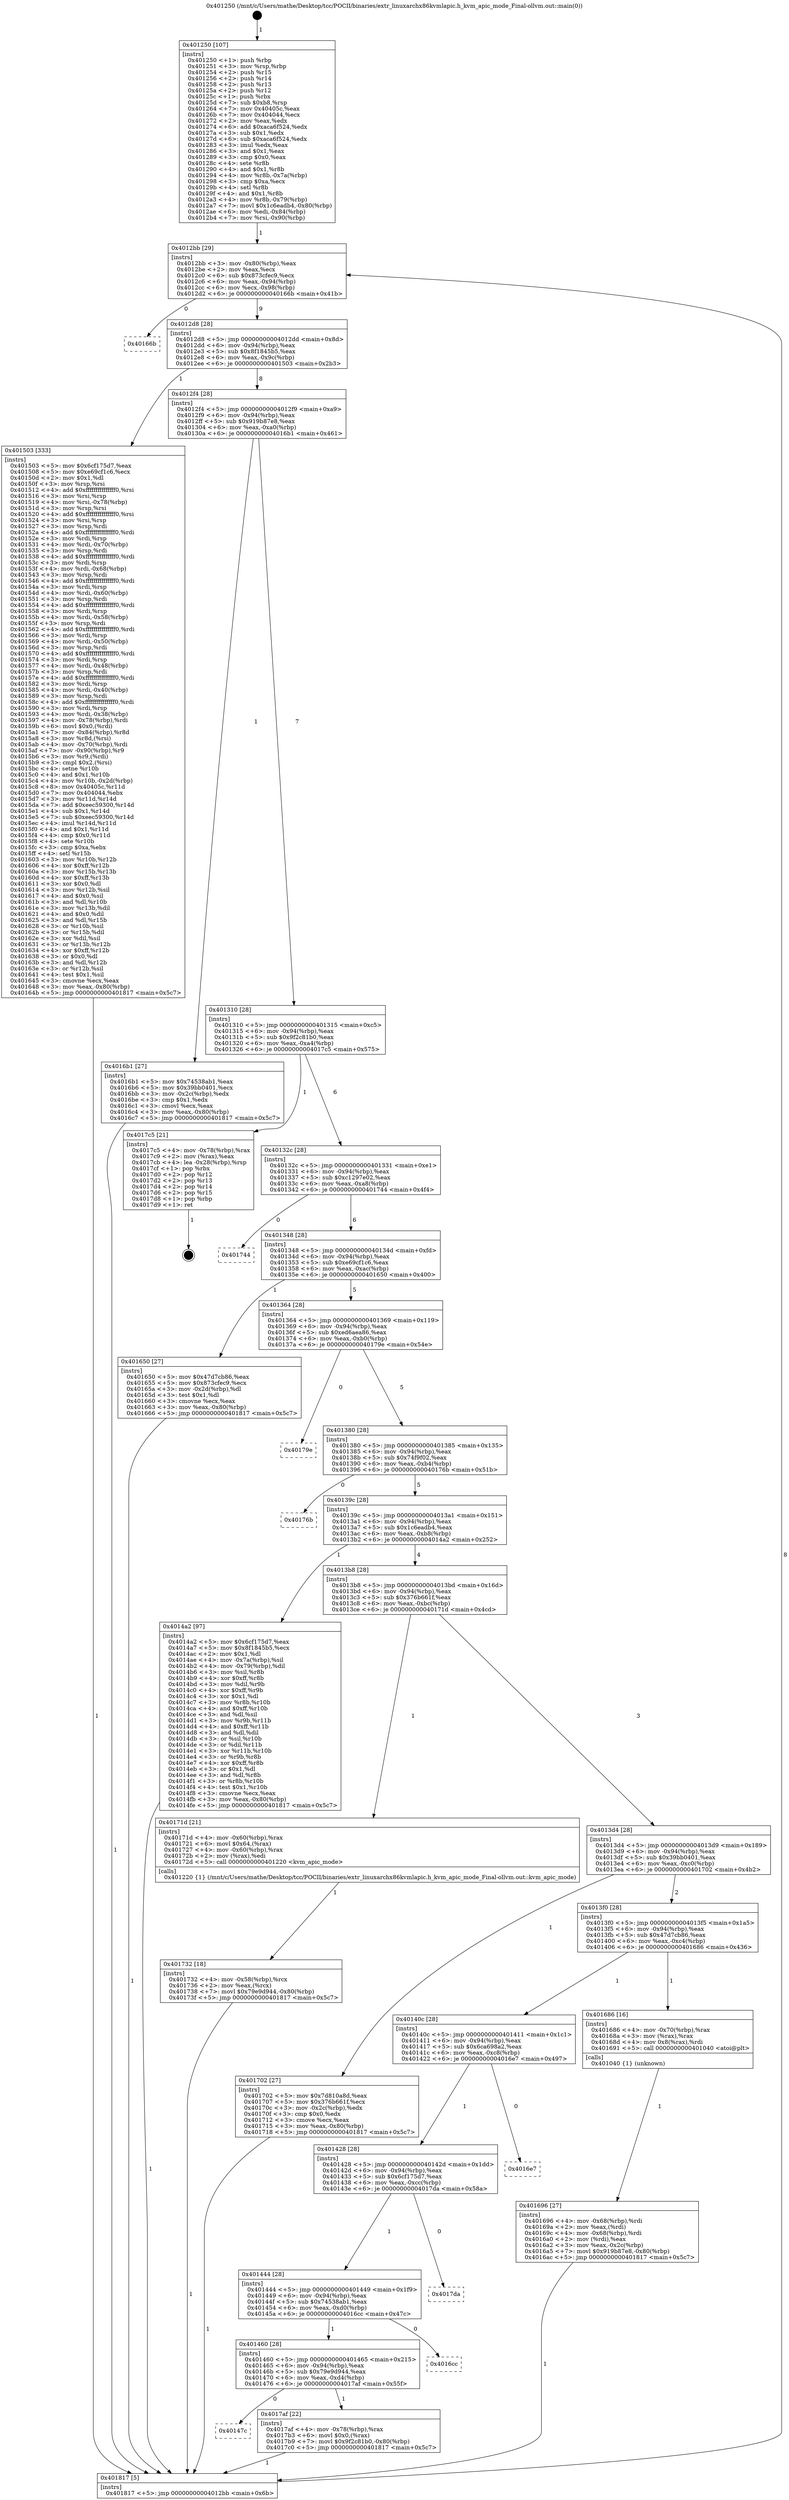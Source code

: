 digraph "0x401250" {
  label = "0x401250 (/mnt/c/Users/mathe/Desktop/tcc/POCII/binaries/extr_linuxarchx86kvmlapic.h_kvm_apic_mode_Final-ollvm.out::main(0))"
  labelloc = "t"
  node[shape=record]

  Entry [label="",width=0.3,height=0.3,shape=circle,fillcolor=black,style=filled]
  "0x4012bb" [label="{
     0x4012bb [29]\l
     | [instrs]\l
     &nbsp;&nbsp;0x4012bb \<+3\>: mov -0x80(%rbp),%eax\l
     &nbsp;&nbsp;0x4012be \<+2\>: mov %eax,%ecx\l
     &nbsp;&nbsp;0x4012c0 \<+6\>: sub $0x873cfec9,%ecx\l
     &nbsp;&nbsp;0x4012c6 \<+6\>: mov %eax,-0x94(%rbp)\l
     &nbsp;&nbsp;0x4012cc \<+6\>: mov %ecx,-0x98(%rbp)\l
     &nbsp;&nbsp;0x4012d2 \<+6\>: je 000000000040166b \<main+0x41b\>\l
  }"]
  "0x40166b" [label="{
     0x40166b\l
  }", style=dashed]
  "0x4012d8" [label="{
     0x4012d8 [28]\l
     | [instrs]\l
     &nbsp;&nbsp;0x4012d8 \<+5\>: jmp 00000000004012dd \<main+0x8d\>\l
     &nbsp;&nbsp;0x4012dd \<+6\>: mov -0x94(%rbp),%eax\l
     &nbsp;&nbsp;0x4012e3 \<+5\>: sub $0x8f1845b5,%eax\l
     &nbsp;&nbsp;0x4012e8 \<+6\>: mov %eax,-0x9c(%rbp)\l
     &nbsp;&nbsp;0x4012ee \<+6\>: je 0000000000401503 \<main+0x2b3\>\l
  }"]
  Exit [label="",width=0.3,height=0.3,shape=circle,fillcolor=black,style=filled,peripheries=2]
  "0x401503" [label="{
     0x401503 [333]\l
     | [instrs]\l
     &nbsp;&nbsp;0x401503 \<+5\>: mov $0x6cf175d7,%eax\l
     &nbsp;&nbsp;0x401508 \<+5\>: mov $0xe69cf1c6,%ecx\l
     &nbsp;&nbsp;0x40150d \<+2\>: mov $0x1,%dl\l
     &nbsp;&nbsp;0x40150f \<+3\>: mov %rsp,%rsi\l
     &nbsp;&nbsp;0x401512 \<+4\>: add $0xfffffffffffffff0,%rsi\l
     &nbsp;&nbsp;0x401516 \<+3\>: mov %rsi,%rsp\l
     &nbsp;&nbsp;0x401519 \<+4\>: mov %rsi,-0x78(%rbp)\l
     &nbsp;&nbsp;0x40151d \<+3\>: mov %rsp,%rsi\l
     &nbsp;&nbsp;0x401520 \<+4\>: add $0xfffffffffffffff0,%rsi\l
     &nbsp;&nbsp;0x401524 \<+3\>: mov %rsi,%rsp\l
     &nbsp;&nbsp;0x401527 \<+3\>: mov %rsp,%rdi\l
     &nbsp;&nbsp;0x40152a \<+4\>: add $0xfffffffffffffff0,%rdi\l
     &nbsp;&nbsp;0x40152e \<+3\>: mov %rdi,%rsp\l
     &nbsp;&nbsp;0x401531 \<+4\>: mov %rdi,-0x70(%rbp)\l
     &nbsp;&nbsp;0x401535 \<+3\>: mov %rsp,%rdi\l
     &nbsp;&nbsp;0x401538 \<+4\>: add $0xfffffffffffffff0,%rdi\l
     &nbsp;&nbsp;0x40153c \<+3\>: mov %rdi,%rsp\l
     &nbsp;&nbsp;0x40153f \<+4\>: mov %rdi,-0x68(%rbp)\l
     &nbsp;&nbsp;0x401543 \<+3\>: mov %rsp,%rdi\l
     &nbsp;&nbsp;0x401546 \<+4\>: add $0xfffffffffffffff0,%rdi\l
     &nbsp;&nbsp;0x40154a \<+3\>: mov %rdi,%rsp\l
     &nbsp;&nbsp;0x40154d \<+4\>: mov %rdi,-0x60(%rbp)\l
     &nbsp;&nbsp;0x401551 \<+3\>: mov %rsp,%rdi\l
     &nbsp;&nbsp;0x401554 \<+4\>: add $0xfffffffffffffff0,%rdi\l
     &nbsp;&nbsp;0x401558 \<+3\>: mov %rdi,%rsp\l
     &nbsp;&nbsp;0x40155b \<+4\>: mov %rdi,-0x58(%rbp)\l
     &nbsp;&nbsp;0x40155f \<+3\>: mov %rsp,%rdi\l
     &nbsp;&nbsp;0x401562 \<+4\>: add $0xfffffffffffffff0,%rdi\l
     &nbsp;&nbsp;0x401566 \<+3\>: mov %rdi,%rsp\l
     &nbsp;&nbsp;0x401569 \<+4\>: mov %rdi,-0x50(%rbp)\l
     &nbsp;&nbsp;0x40156d \<+3\>: mov %rsp,%rdi\l
     &nbsp;&nbsp;0x401570 \<+4\>: add $0xfffffffffffffff0,%rdi\l
     &nbsp;&nbsp;0x401574 \<+3\>: mov %rdi,%rsp\l
     &nbsp;&nbsp;0x401577 \<+4\>: mov %rdi,-0x48(%rbp)\l
     &nbsp;&nbsp;0x40157b \<+3\>: mov %rsp,%rdi\l
     &nbsp;&nbsp;0x40157e \<+4\>: add $0xfffffffffffffff0,%rdi\l
     &nbsp;&nbsp;0x401582 \<+3\>: mov %rdi,%rsp\l
     &nbsp;&nbsp;0x401585 \<+4\>: mov %rdi,-0x40(%rbp)\l
     &nbsp;&nbsp;0x401589 \<+3\>: mov %rsp,%rdi\l
     &nbsp;&nbsp;0x40158c \<+4\>: add $0xfffffffffffffff0,%rdi\l
     &nbsp;&nbsp;0x401590 \<+3\>: mov %rdi,%rsp\l
     &nbsp;&nbsp;0x401593 \<+4\>: mov %rdi,-0x38(%rbp)\l
     &nbsp;&nbsp;0x401597 \<+4\>: mov -0x78(%rbp),%rdi\l
     &nbsp;&nbsp;0x40159b \<+6\>: movl $0x0,(%rdi)\l
     &nbsp;&nbsp;0x4015a1 \<+7\>: mov -0x84(%rbp),%r8d\l
     &nbsp;&nbsp;0x4015a8 \<+3\>: mov %r8d,(%rsi)\l
     &nbsp;&nbsp;0x4015ab \<+4\>: mov -0x70(%rbp),%rdi\l
     &nbsp;&nbsp;0x4015af \<+7\>: mov -0x90(%rbp),%r9\l
     &nbsp;&nbsp;0x4015b6 \<+3\>: mov %r9,(%rdi)\l
     &nbsp;&nbsp;0x4015b9 \<+3\>: cmpl $0x2,(%rsi)\l
     &nbsp;&nbsp;0x4015bc \<+4\>: setne %r10b\l
     &nbsp;&nbsp;0x4015c0 \<+4\>: and $0x1,%r10b\l
     &nbsp;&nbsp;0x4015c4 \<+4\>: mov %r10b,-0x2d(%rbp)\l
     &nbsp;&nbsp;0x4015c8 \<+8\>: mov 0x40405c,%r11d\l
     &nbsp;&nbsp;0x4015d0 \<+7\>: mov 0x404044,%ebx\l
     &nbsp;&nbsp;0x4015d7 \<+3\>: mov %r11d,%r14d\l
     &nbsp;&nbsp;0x4015da \<+7\>: add $0xeec59300,%r14d\l
     &nbsp;&nbsp;0x4015e1 \<+4\>: sub $0x1,%r14d\l
     &nbsp;&nbsp;0x4015e5 \<+7\>: sub $0xeec59300,%r14d\l
     &nbsp;&nbsp;0x4015ec \<+4\>: imul %r14d,%r11d\l
     &nbsp;&nbsp;0x4015f0 \<+4\>: and $0x1,%r11d\l
     &nbsp;&nbsp;0x4015f4 \<+4\>: cmp $0x0,%r11d\l
     &nbsp;&nbsp;0x4015f8 \<+4\>: sete %r10b\l
     &nbsp;&nbsp;0x4015fc \<+3\>: cmp $0xa,%ebx\l
     &nbsp;&nbsp;0x4015ff \<+4\>: setl %r15b\l
     &nbsp;&nbsp;0x401603 \<+3\>: mov %r10b,%r12b\l
     &nbsp;&nbsp;0x401606 \<+4\>: xor $0xff,%r12b\l
     &nbsp;&nbsp;0x40160a \<+3\>: mov %r15b,%r13b\l
     &nbsp;&nbsp;0x40160d \<+4\>: xor $0xff,%r13b\l
     &nbsp;&nbsp;0x401611 \<+3\>: xor $0x0,%dl\l
     &nbsp;&nbsp;0x401614 \<+3\>: mov %r12b,%sil\l
     &nbsp;&nbsp;0x401617 \<+4\>: and $0x0,%sil\l
     &nbsp;&nbsp;0x40161b \<+3\>: and %dl,%r10b\l
     &nbsp;&nbsp;0x40161e \<+3\>: mov %r13b,%dil\l
     &nbsp;&nbsp;0x401621 \<+4\>: and $0x0,%dil\l
     &nbsp;&nbsp;0x401625 \<+3\>: and %dl,%r15b\l
     &nbsp;&nbsp;0x401628 \<+3\>: or %r10b,%sil\l
     &nbsp;&nbsp;0x40162b \<+3\>: or %r15b,%dil\l
     &nbsp;&nbsp;0x40162e \<+3\>: xor %dil,%sil\l
     &nbsp;&nbsp;0x401631 \<+3\>: or %r13b,%r12b\l
     &nbsp;&nbsp;0x401634 \<+4\>: xor $0xff,%r12b\l
     &nbsp;&nbsp;0x401638 \<+3\>: or $0x0,%dl\l
     &nbsp;&nbsp;0x40163b \<+3\>: and %dl,%r12b\l
     &nbsp;&nbsp;0x40163e \<+3\>: or %r12b,%sil\l
     &nbsp;&nbsp;0x401641 \<+4\>: test $0x1,%sil\l
     &nbsp;&nbsp;0x401645 \<+3\>: cmovne %ecx,%eax\l
     &nbsp;&nbsp;0x401648 \<+3\>: mov %eax,-0x80(%rbp)\l
     &nbsp;&nbsp;0x40164b \<+5\>: jmp 0000000000401817 \<main+0x5c7\>\l
  }"]
  "0x4012f4" [label="{
     0x4012f4 [28]\l
     | [instrs]\l
     &nbsp;&nbsp;0x4012f4 \<+5\>: jmp 00000000004012f9 \<main+0xa9\>\l
     &nbsp;&nbsp;0x4012f9 \<+6\>: mov -0x94(%rbp),%eax\l
     &nbsp;&nbsp;0x4012ff \<+5\>: sub $0x919b87e8,%eax\l
     &nbsp;&nbsp;0x401304 \<+6\>: mov %eax,-0xa0(%rbp)\l
     &nbsp;&nbsp;0x40130a \<+6\>: je 00000000004016b1 \<main+0x461\>\l
  }"]
  "0x40147c" [label="{
     0x40147c\l
  }", style=dashed]
  "0x4016b1" [label="{
     0x4016b1 [27]\l
     | [instrs]\l
     &nbsp;&nbsp;0x4016b1 \<+5\>: mov $0x74538ab1,%eax\l
     &nbsp;&nbsp;0x4016b6 \<+5\>: mov $0x39bb0401,%ecx\l
     &nbsp;&nbsp;0x4016bb \<+3\>: mov -0x2c(%rbp),%edx\l
     &nbsp;&nbsp;0x4016be \<+3\>: cmp $0x1,%edx\l
     &nbsp;&nbsp;0x4016c1 \<+3\>: cmovl %ecx,%eax\l
     &nbsp;&nbsp;0x4016c4 \<+3\>: mov %eax,-0x80(%rbp)\l
     &nbsp;&nbsp;0x4016c7 \<+5\>: jmp 0000000000401817 \<main+0x5c7\>\l
  }"]
  "0x401310" [label="{
     0x401310 [28]\l
     | [instrs]\l
     &nbsp;&nbsp;0x401310 \<+5\>: jmp 0000000000401315 \<main+0xc5\>\l
     &nbsp;&nbsp;0x401315 \<+6\>: mov -0x94(%rbp),%eax\l
     &nbsp;&nbsp;0x40131b \<+5\>: sub $0x9f2c81b0,%eax\l
     &nbsp;&nbsp;0x401320 \<+6\>: mov %eax,-0xa4(%rbp)\l
     &nbsp;&nbsp;0x401326 \<+6\>: je 00000000004017c5 \<main+0x575\>\l
  }"]
  "0x4017af" [label="{
     0x4017af [22]\l
     | [instrs]\l
     &nbsp;&nbsp;0x4017af \<+4\>: mov -0x78(%rbp),%rax\l
     &nbsp;&nbsp;0x4017b3 \<+6\>: movl $0x0,(%rax)\l
     &nbsp;&nbsp;0x4017b9 \<+7\>: movl $0x9f2c81b0,-0x80(%rbp)\l
     &nbsp;&nbsp;0x4017c0 \<+5\>: jmp 0000000000401817 \<main+0x5c7\>\l
  }"]
  "0x4017c5" [label="{
     0x4017c5 [21]\l
     | [instrs]\l
     &nbsp;&nbsp;0x4017c5 \<+4\>: mov -0x78(%rbp),%rax\l
     &nbsp;&nbsp;0x4017c9 \<+2\>: mov (%rax),%eax\l
     &nbsp;&nbsp;0x4017cb \<+4\>: lea -0x28(%rbp),%rsp\l
     &nbsp;&nbsp;0x4017cf \<+1\>: pop %rbx\l
     &nbsp;&nbsp;0x4017d0 \<+2\>: pop %r12\l
     &nbsp;&nbsp;0x4017d2 \<+2\>: pop %r13\l
     &nbsp;&nbsp;0x4017d4 \<+2\>: pop %r14\l
     &nbsp;&nbsp;0x4017d6 \<+2\>: pop %r15\l
     &nbsp;&nbsp;0x4017d8 \<+1\>: pop %rbp\l
     &nbsp;&nbsp;0x4017d9 \<+1\>: ret\l
  }"]
  "0x40132c" [label="{
     0x40132c [28]\l
     | [instrs]\l
     &nbsp;&nbsp;0x40132c \<+5\>: jmp 0000000000401331 \<main+0xe1\>\l
     &nbsp;&nbsp;0x401331 \<+6\>: mov -0x94(%rbp),%eax\l
     &nbsp;&nbsp;0x401337 \<+5\>: sub $0xc1297e02,%eax\l
     &nbsp;&nbsp;0x40133c \<+6\>: mov %eax,-0xa8(%rbp)\l
     &nbsp;&nbsp;0x401342 \<+6\>: je 0000000000401744 \<main+0x4f4\>\l
  }"]
  "0x401460" [label="{
     0x401460 [28]\l
     | [instrs]\l
     &nbsp;&nbsp;0x401460 \<+5\>: jmp 0000000000401465 \<main+0x215\>\l
     &nbsp;&nbsp;0x401465 \<+6\>: mov -0x94(%rbp),%eax\l
     &nbsp;&nbsp;0x40146b \<+5\>: sub $0x79e9d944,%eax\l
     &nbsp;&nbsp;0x401470 \<+6\>: mov %eax,-0xd4(%rbp)\l
     &nbsp;&nbsp;0x401476 \<+6\>: je 00000000004017af \<main+0x55f\>\l
  }"]
  "0x401744" [label="{
     0x401744\l
  }", style=dashed]
  "0x401348" [label="{
     0x401348 [28]\l
     | [instrs]\l
     &nbsp;&nbsp;0x401348 \<+5\>: jmp 000000000040134d \<main+0xfd\>\l
     &nbsp;&nbsp;0x40134d \<+6\>: mov -0x94(%rbp),%eax\l
     &nbsp;&nbsp;0x401353 \<+5\>: sub $0xe69cf1c6,%eax\l
     &nbsp;&nbsp;0x401358 \<+6\>: mov %eax,-0xac(%rbp)\l
     &nbsp;&nbsp;0x40135e \<+6\>: je 0000000000401650 \<main+0x400\>\l
  }"]
  "0x4016cc" [label="{
     0x4016cc\l
  }", style=dashed]
  "0x401650" [label="{
     0x401650 [27]\l
     | [instrs]\l
     &nbsp;&nbsp;0x401650 \<+5\>: mov $0x47d7cb86,%eax\l
     &nbsp;&nbsp;0x401655 \<+5\>: mov $0x873cfec9,%ecx\l
     &nbsp;&nbsp;0x40165a \<+3\>: mov -0x2d(%rbp),%dl\l
     &nbsp;&nbsp;0x40165d \<+3\>: test $0x1,%dl\l
     &nbsp;&nbsp;0x401660 \<+3\>: cmovne %ecx,%eax\l
     &nbsp;&nbsp;0x401663 \<+3\>: mov %eax,-0x80(%rbp)\l
     &nbsp;&nbsp;0x401666 \<+5\>: jmp 0000000000401817 \<main+0x5c7\>\l
  }"]
  "0x401364" [label="{
     0x401364 [28]\l
     | [instrs]\l
     &nbsp;&nbsp;0x401364 \<+5\>: jmp 0000000000401369 \<main+0x119\>\l
     &nbsp;&nbsp;0x401369 \<+6\>: mov -0x94(%rbp),%eax\l
     &nbsp;&nbsp;0x40136f \<+5\>: sub $0xed6aea86,%eax\l
     &nbsp;&nbsp;0x401374 \<+6\>: mov %eax,-0xb0(%rbp)\l
     &nbsp;&nbsp;0x40137a \<+6\>: je 000000000040179e \<main+0x54e\>\l
  }"]
  "0x401444" [label="{
     0x401444 [28]\l
     | [instrs]\l
     &nbsp;&nbsp;0x401444 \<+5\>: jmp 0000000000401449 \<main+0x1f9\>\l
     &nbsp;&nbsp;0x401449 \<+6\>: mov -0x94(%rbp),%eax\l
     &nbsp;&nbsp;0x40144f \<+5\>: sub $0x74538ab1,%eax\l
     &nbsp;&nbsp;0x401454 \<+6\>: mov %eax,-0xd0(%rbp)\l
     &nbsp;&nbsp;0x40145a \<+6\>: je 00000000004016cc \<main+0x47c\>\l
  }"]
  "0x40179e" [label="{
     0x40179e\l
  }", style=dashed]
  "0x401380" [label="{
     0x401380 [28]\l
     | [instrs]\l
     &nbsp;&nbsp;0x401380 \<+5\>: jmp 0000000000401385 \<main+0x135\>\l
     &nbsp;&nbsp;0x401385 \<+6\>: mov -0x94(%rbp),%eax\l
     &nbsp;&nbsp;0x40138b \<+5\>: sub $0x74f9f02,%eax\l
     &nbsp;&nbsp;0x401390 \<+6\>: mov %eax,-0xb4(%rbp)\l
     &nbsp;&nbsp;0x401396 \<+6\>: je 000000000040176b \<main+0x51b\>\l
  }"]
  "0x4017da" [label="{
     0x4017da\l
  }", style=dashed]
  "0x40176b" [label="{
     0x40176b\l
  }", style=dashed]
  "0x40139c" [label="{
     0x40139c [28]\l
     | [instrs]\l
     &nbsp;&nbsp;0x40139c \<+5\>: jmp 00000000004013a1 \<main+0x151\>\l
     &nbsp;&nbsp;0x4013a1 \<+6\>: mov -0x94(%rbp),%eax\l
     &nbsp;&nbsp;0x4013a7 \<+5\>: sub $0x1c6eadb4,%eax\l
     &nbsp;&nbsp;0x4013ac \<+6\>: mov %eax,-0xb8(%rbp)\l
     &nbsp;&nbsp;0x4013b2 \<+6\>: je 00000000004014a2 \<main+0x252\>\l
  }"]
  "0x401428" [label="{
     0x401428 [28]\l
     | [instrs]\l
     &nbsp;&nbsp;0x401428 \<+5\>: jmp 000000000040142d \<main+0x1dd\>\l
     &nbsp;&nbsp;0x40142d \<+6\>: mov -0x94(%rbp),%eax\l
     &nbsp;&nbsp;0x401433 \<+5\>: sub $0x6cf175d7,%eax\l
     &nbsp;&nbsp;0x401438 \<+6\>: mov %eax,-0xcc(%rbp)\l
     &nbsp;&nbsp;0x40143e \<+6\>: je 00000000004017da \<main+0x58a\>\l
  }"]
  "0x4014a2" [label="{
     0x4014a2 [97]\l
     | [instrs]\l
     &nbsp;&nbsp;0x4014a2 \<+5\>: mov $0x6cf175d7,%eax\l
     &nbsp;&nbsp;0x4014a7 \<+5\>: mov $0x8f1845b5,%ecx\l
     &nbsp;&nbsp;0x4014ac \<+2\>: mov $0x1,%dl\l
     &nbsp;&nbsp;0x4014ae \<+4\>: mov -0x7a(%rbp),%sil\l
     &nbsp;&nbsp;0x4014b2 \<+4\>: mov -0x79(%rbp),%dil\l
     &nbsp;&nbsp;0x4014b6 \<+3\>: mov %sil,%r8b\l
     &nbsp;&nbsp;0x4014b9 \<+4\>: xor $0xff,%r8b\l
     &nbsp;&nbsp;0x4014bd \<+3\>: mov %dil,%r9b\l
     &nbsp;&nbsp;0x4014c0 \<+4\>: xor $0xff,%r9b\l
     &nbsp;&nbsp;0x4014c4 \<+3\>: xor $0x1,%dl\l
     &nbsp;&nbsp;0x4014c7 \<+3\>: mov %r8b,%r10b\l
     &nbsp;&nbsp;0x4014ca \<+4\>: and $0xff,%r10b\l
     &nbsp;&nbsp;0x4014ce \<+3\>: and %dl,%sil\l
     &nbsp;&nbsp;0x4014d1 \<+3\>: mov %r9b,%r11b\l
     &nbsp;&nbsp;0x4014d4 \<+4\>: and $0xff,%r11b\l
     &nbsp;&nbsp;0x4014d8 \<+3\>: and %dl,%dil\l
     &nbsp;&nbsp;0x4014db \<+3\>: or %sil,%r10b\l
     &nbsp;&nbsp;0x4014de \<+3\>: or %dil,%r11b\l
     &nbsp;&nbsp;0x4014e1 \<+3\>: xor %r11b,%r10b\l
     &nbsp;&nbsp;0x4014e4 \<+3\>: or %r9b,%r8b\l
     &nbsp;&nbsp;0x4014e7 \<+4\>: xor $0xff,%r8b\l
     &nbsp;&nbsp;0x4014eb \<+3\>: or $0x1,%dl\l
     &nbsp;&nbsp;0x4014ee \<+3\>: and %dl,%r8b\l
     &nbsp;&nbsp;0x4014f1 \<+3\>: or %r8b,%r10b\l
     &nbsp;&nbsp;0x4014f4 \<+4\>: test $0x1,%r10b\l
     &nbsp;&nbsp;0x4014f8 \<+3\>: cmovne %ecx,%eax\l
     &nbsp;&nbsp;0x4014fb \<+3\>: mov %eax,-0x80(%rbp)\l
     &nbsp;&nbsp;0x4014fe \<+5\>: jmp 0000000000401817 \<main+0x5c7\>\l
  }"]
  "0x4013b8" [label="{
     0x4013b8 [28]\l
     | [instrs]\l
     &nbsp;&nbsp;0x4013b8 \<+5\>: jmp 00000000004013bd \<main+0x16d\>\l
     &nbsp;&nbsp;0x4013bd \<+6\>: mov -0x94(%rbp),%eax\l
     &nbsp;&nbsp;0x4013c3 \<+5\>: sub $0x376b661f,%eax\l
     &nbsp;&nbsp;0x4013c8 \<+6\>: mov %eax,-0xbc(%rbp)\l
     &nbsp;&nbsp;0x4013ce \<+6\>: je 000000000040171d \<main+0x4cd\>\l
  }"]
  "0x401817" [label="{
     0x401817 [5]\l
     | [instrs]\l
     &nbsp;&nbsp;0x401817 \<+5\>: jmp 00000000004012bb \<main+0x6b\>\l
  }"]
  "0x401250" [label="{
     0x401250 [107]\l
     | [instrs]\l
     &nbsp;&nbsp;0x401250 \<+1\>: push %rbp\l
     &nbsp;&nbsp;0x401251 \<+3\>: mov %rsp,%rbp\l
     &nbsp;&nbsp;0x401254 \<+2\>: push %r15\l
     &nbsp;&nbsp;0x401256 \<+2\>: push %r14\l
     &nbsp;&nbsp;0x401258 \<+2\>: push %r13\l
     &nbsp;&nbsp;0x40125a \<+2\>: push %r12\l
     &nbsp;&nbsp;0x40125c \<+1\>: push %rbx\l
     &nbsp;&nbsp;0x40125d \<+7\>: sub $0xb8,%rsp\l
     &nbsp;&nbsp;0x401264 \<+7\>: mov 0x40405c,%eax\l
     &nbsp;&nbsp;0x40126b \<+7\>: mov 0x404044,%ecx\l
     &nbsp;&nbsp;0x401272 \<+2\>: mov %eax,%edx\l
     &nbsp;&nbsp;0x401274 \<+6\>: add $0xaca6f524,%edx\l
     &nbsp;&nbsp;0x40127a \<+3\>: sub $0x1,%edx\l
     &nbsp;&nbsp;0x40127d \<+6\>: sub $0xaca6f524,%edx\l
     &nbsp;&nbsp;0x401283 \<+3\>: imul %edx,%eax\l
     &nbsp;&nbsp;0x401286 \<+3\>: and $0x1,%eax\l
     &nbsp;&nbsp;0x401289 \<+3\>: cmp $0x0,%eax\l
     &nbsp;&nbsp;0x40128c \<+4\>: sete %r8b\l
     &nbsp;&nbsp;0x401290 \<+4\>: and $0x1,%r8b\l
     &nbsp;&nbsp;0x401294 \<+4\>: mov %r8b,-0x7a(%rbp)\l
     &nbsp;&nbsp;0x401298 \<+3\>: cmp $0xa,%ecx\l
     &nbsp;&nbsp;0x40129b \<+4\>: setl %r8b\l
     &nbsp;&nbsp;0x40129f \<+4\>: and $0x1,%r8b\l
     &nbsp;&nbsp;0x4012a3 \<+4\>: mov %r8b,-0x79(%rbp)\l
     &nbsp;&nbsp;0x4012a7 \<+7\>: movl $0x1c6eadb4,-0x80(%rbp)\l
     &nbsp;&nbsp;0x4012ae \<+6\>: mov %edi,-0x84(%rbp)\l
     &nbsp;&nbsp;0x4012b4 \<+7\>: mov %rsi,-0x90(%rbp)\l
  }"]
  "0x4016e7" [label="{
     0x4016e7\l
  }", style=dashed]
  "0x401732" [label="{
     0x401732 [18]\l
     | [instrs]\l
     &nbsp;&nbsp;0x401732 \<+4\>: mov -0x58(%rbp),%rcx\l
     &nbsp;&nbsp;0x401736 \<+2\>: mov %eax,(%rcx)\l
     &nbsp;&nbsp;0x401738 \<+7\>: movl $0x79e9d944,-0x80(%rbp)\l
     &nbsp;&nbsp;0x40173f \<+5\>: jmp 0000000000401817 \<main+0x5c7\>\l
  }"]
  "0x40171d" [label="{
     0x40171d [21]\l
     | [instrs]\l
     &nbsp;&nbsp;0x40171d \<+4\>: mov -0x60(%rbp),%rax\l
     &nbsp;&nbsp;0x401721 \<+6\>: movl $0x64,(%rax)\l
     &nbsp;&nbsp;0x401727 \<+4\>: mov -0x60(%rbp),%rax\l
     &nbsp;&nbsp;0x40172b \<+2\>: mov (%rax),%edi\l
     &nbsp;&nbsp;0x40172d \<+5\>: call 0000000000401220 \<kvm_apic_mode\>\l
     | [calls]\l
     &nbsp;&nbsp;0x401220 \{1\} (/mnt/c/Users/mathe/Desktop/tcc/POCII/binaries/extr_linuxarchx86kvmlapic.h_kvm_apic_mode_Final-ollvm.out::kvm_apic_mode)\l
  }"]
  "0x4013d4" [label="{
     0x4013d4 [28]\l
     | [instrs]\l
     &nbsp;&nbsp;0x4013d4 \<+5\>: jmp 00000000004013d9 \<main+0x189\>\l
     &nbsp;&nbsp;0x4013d9 \<+6\>: mov -0x94(%rbp),%eax\l
     &nbsp;&nbsp;0x4013df \<+5\>: sub $0x39bb0401,%eax\l
     &nbsp;&nbsp;0x4013e4 \<+6\>: mov %eax,-0xc0(%rbp)\l
     &nbsp;&nbsp;0x4013ea \<+6\>: je 0000000000401702 \<main+0x4b2\>\l
  }"]
  "0x401696" [label="{
     0x401696 [27]\l
     | [instrs]\l
     &nbsp;&nbsp;0x401696 \<+4\>: mov -0x68(%rbp),%rdi\l
     &nbsp;&nbsp;0x40169a \<+2\>: mov %eax,(%rdi)\l
     &nbsp;&nbsp;0x40169c \<+4\>: mov -0x68(%rbp),%rdi\l
     &nbsp;&nbsp;0x4016a0 \<+2\>: mov (%rdi),%eax\l
     &nbsp;&nbsp;0x4016a2 \<+3\>: mov %eax,-0x2c(%rbp)\l
     &nbsp;&nbsp;0x4016a5 \<+7\>: movl $0x919b87e8,-0x80(%rbp)\l
     &nbsp;&nbsp;0x4016ac \<+5\>: jmp 0000000000401817 \<main+0x5c7\>\l
  }"]
  "0x401702" [label="{
     0x401702 [27]\l
     | [instrs]\l
     &nbsp;&nbsp;0x401702 \<+5\>: mov $0x7d810a8d,%eax\l
     &nbsp;&nbsp;0x401707 \<+5\>: mov $0x376b661f,%ecx\l
     &nbsp;&nbsp;0x40170c \<+3\>: mov -0x2c(%rbp),%edx\l
     &nbsp;&nbsp;0x40170f \<+3\>: cmp $0x0,%edx\l
     &nbsp;&nbsp;0x401712 \<+3\>: cmove %ecx,%eax\l
     &nbsp;&nbsp;0x401715 \<+3\>: mov %eax,-0x80(%rbp)\l
     &nbsp;&nbsp;0x401718 \<+5\>: jmp 0000000000401817 \<main+0x5c7\>\l
  }"]
  "0x4013f0" [label="{
     0x4013f0 [28]\l
     | [instrs]\l
     &nbsp;&nbsp;0x4013f0 \<+5\>: jmp 00000000004013f5 \<main+0x1a5\>\l
     &nbsp;&nbsp;0x4013f5 \<+6\>: mov -0x94(%rbp),%eax\l
     &nbsp;&nbsp;0x4013fb \<+5\>: sub $0x47d7cb86,%eax\l
     &nbsp;&nbsp;0x401400 \<+6\>: mov %eax,-0xc4(%rbp)\l
     &nbsp;&nbsp;0x401406 \<+6\>: je 0000000000401686 \<main+0x436\>\l
  }"]
  "0x40140c" [label="{
     0x40140c [28]\l
     | [instrs]\l
     &nbsp;&nbsp;0x40140c \<+5\>: jmp 0000000000401411 \<main+0x1c1\>\l
     &nbsp;&nbsp;0x401411 \<+6\>: mov -0x94(%rbp),%eax\l
     &nbsp;&nbsp;0x401417 \<+5\>: sub $0x6ca698a2,%eax\l
     &nbsp;&nbsp;0x40141c \<+6\>: mov %eax,-0xc8(%rbp)\l
     &nbsp;&nbsp;0x401422 \<+6\>: je 00000000004016e7 \<main+0x497\>\l
  }"]
  "0x401686" [label="{
     0x401686 [16]\l
     | [instrs]\l
     &nbsp;&nbsp;0x401686 \<+4\>: mov -0x70(%rbp),%rax\l
     &nbsp;&nbsp;0x40168a \<+3\>: mov (%rax),%rax\l
     &nbsp;&nbsp;0x40168d \<+4\>: mov 0x8(%rax),%rdi\l
     &nbsp;&nbsp;0x401691 \<+5\>: call 0000000000401040 \<atoi@plt\>\l
     | [calls]\l
     &nbsp;&nbsp;0x401040 \{1\} (unknown)\l
  }"]
  Entry -> "0x401250" [label=" 1"]
  "0x4012bb" -> "0x40166b" [label=" 0"]
  "0x4012bb" -> "0x4012d8" [label=" 9"]
  "0x4017c5" -> Exit [label=" 1"]
  "0x4012d8" -> "0x401503" [label=" 1"]
  "0x4012d8" -> "0x4012f4" [label=" 8"]
  "0x4017af" -> "0x401817" [label=" 1"]
  "0x4012f4" -> "0x4016b1" [label=" 1"]
  "0x4012f4" -> "0x401310" [label=" 7"]
  "0x401460" -> "0x40147c" [label=" 0"]
  "0x401310" -> "0x4017c5" [label=" 1"]
  "0x401310" -> "0x40132c" [label=" 6"]
  "0x401460" -> "0x4017af" [label=" 1"]
  "0x40132c" -> "0x401744" [label=" 0"]
  "0x40132c" -> "0x401348" [label=" 6"]
  "0x401444" -> "0x401460" [label=" 1"]
  "0x401348" -> "0x401650" [label=" 1"]
  "0x401348" -> "0x401364" [label=" 5"]
  "0x401444" -> "0x4016cc" [label=" 0"]
  "0x401364" -> "0x40179e" [label=" 0"]
  "0x401364" -> "0x401380" [label=" 5"]
  "0x401428" -> "0x401444" [label=" 1"]
  "0x401380" -> "0x40176b" [label=" 0"]
  "0x401380" -> "0x40139c" [label=" 5"]
  "0x401428" -> "0x4017da" [label=" 0"]
  "0x40139c" -> "0x4014a2" [label=" 1"]
  "0x40139c" -> "0x4013b8" [label=" 4"]
  "0x4014a2" -> "0x401817" [label=" 1"]
  "0x401250" -> "0x4012bb" [label=" 1"]
  "0x401817" -> "0x4012bb" [label=" 8"]
  "0x40140c" -> "0x401428" [label=" 1"]
  "0x401503" -> "0x401817" [label=" 1"]
  "0x401650" -> "0x401817" [label=" 1"]
  "0x40140c" -> "0x4016e7" [label=" 0"]
  "0x4013b8" -> "0x40171d" [label=" 1"]
  "0x4013b8" -> "0x4013d4" [label=" 3"]
  "0x401732" -> "0x401817" [label=" 1"]
  "0x4013d4" -> "0x401702" [label=" 1"]
  "0x4013d4" -> "0x4013f0" [label=" 2"]
  "0x40171d" -> "0x401732" [label=" 1"]
  "0x4013f0" -> "0x401686" [label=" 1"]
  "0x4013f0" -> "0x40140c" [label=" 1"]
  "0x401686" -> "0x401696" [label=" 1"]
  "0x401696" -> "0x401817" [label=" 1"]
  "0x4016b1" -> "0x401817" [label=" 1"]
  "0x401702" -> "0x401817" [label=" 1"]
}
